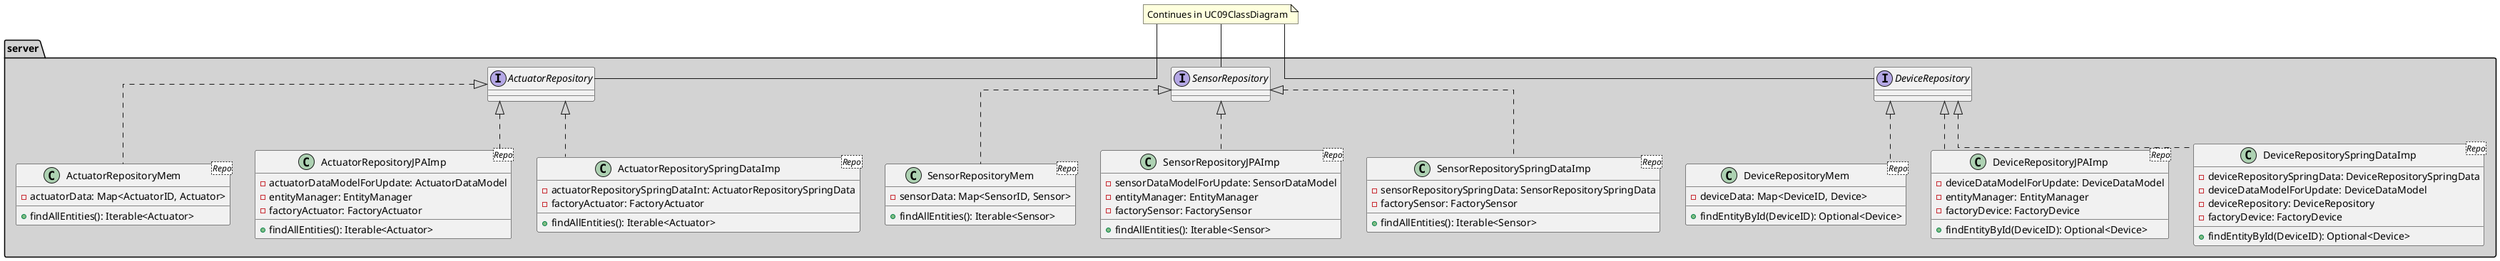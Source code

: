 @startuml
skinparam linetype ortho
package server #LightGray {

'--------------------------------DeviceRepository--------------------------------
interface DeviceRepository {
}

class DeviceRepositoryMem <Repo> implements DeviceRepository {
    -deviceData: Map<DeviceID, Device>
    +findEntityById(DeviceID): Optional<Device>
}

class DeviceRepositoryJPAImp <Repo> implements DeviceRepository {
    -deviceDataModelForUpdate: DeviceDataModel
    -entityManager: EntityManager
    -factoryDevice: FactoryDevice
    +findEntityById(DeviceID): Optional<Device>
}

class DeviceRepositorySpringDataImp <Repo> implements DeviceRepository {
    -deviceRepositorySpringData: DeviceRepositorySpringData
    -deviceDataModelForUpdate: DeviceDataModel
    -deviceRepository: DeviceRepository
    -factoryDevice: FactoryDevice
    +findEntityById(DeviceID): Optional<Device>
}

'--------------------------------SensorRepository--------------------------------
interface SensorRepository {
}

class SensorRepositoryMem <Repo> implements SensorRepository{
    -sensorData: Map<SensorID, Sensor>
    +findAllEntities(): Iterable<Sensor>
}

class SensorRepositoryJPAImp <Repo> implements SensorRepository{
    -sensorDataModelForUpdate: SensorDataModel
    -entityManager: EntityManager
    -factorySensor: FactorySensor
    +findAllEntities(): Iterable<Sensor>
}

class SensorRepositorySpringDataImp <Repo> implements SensorRepository{
    -sensorRepositorySpringData: SensorRepositorySpringData
    -factorySensor: FactorySensor
    +findAllEntities(): Iterable<Sensor>
}

'--------------------------------ActuatorRepository--------------------------------
interface ActuatorRepository {
}

class ActuatorRepositoryMem <Repo> implements ActuatorRepository{
-actuatorData: Map<ActuatorID, Actuator>
+findAllEntities(): Iterable<Actuator>
}

class ActuatorRepositoryJPAImp <Repo> implements ActuatorRepository{
-actuatorDataModelForUpdate: ActuatorDataModel
-entityManager: EntityManager
-factoryActuator: FactoryActuator
+findAllEntities(): Iterable<Actuator>
}

class ActuatorRepositorySpringDataImp <Repo> implements ActuatorRepository{
- actuatorRepositorySpringDataInt: ActuatorRepositorySpringData
- factoryActuator: FactoryActuator
+findAllEntities(): Iterable<Actuator>
}
}

note "Continues in UC09ClassDiagram" as N1
DeviceRepository -up- N1
SensorRepository -up- N1
ActuatorRepository -up- N1
@enduml